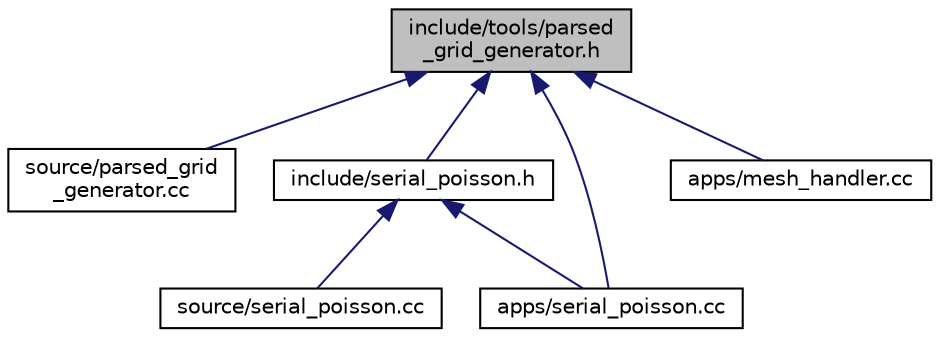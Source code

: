 digraph "include/tools/parsed_grid_generator.h"
{
 // LATEX_PDF_SIZE
  bgcolor="transparent";
  edge [fontname="Helvetica",fontsize="10",labelfontname="Helvetica",labelfontsize="10"];
  node [fontname="Helvetica",fontsize="10",shape=record];
  Node1 [label="include/tools/parsed\l_grid_generator.h",height=0.2,width=0.4,color="black", fillcolor="grey75", style="filled", fontcolor="black",tooltip=" "];
  Node1 -> Node2 [dir="back",color="midnightblue",fontsize="10",style="solid",fontname="Helvetica"];
  Node2 [label="source/parsed_grid\l_generator.cc",height=0.2,width=0.4,color="black",URL="$parsed__grid__generator_8cc.html",tooltip=" "];
  Node1 -> Node3 [dir="back",color="midnightblue",fontsize="10",style="solid",fontname="Helvetica"];
  Node3 [label="include/serial_poisson.h",height=0.2,width=0.4,color="black",URL="$serial__poisson_8h.html",tooltip=" "];
  Node3 -> Node4 [dir="back",color="midnightblue",fontsize="10",style="solid",fontname="Helvetica"];
  Node4 [label="source/serial_poisson.cc",height=0.2,width=0.4,color="black",URL="$source_2serial__poisson_8cc.html",tooltip=" "];
  Node3 -> Node5 [dir="back",color="midnightblue",fontsize="10",style="solid",fontname="Helvetica"];
  Node5 [label="apps/serial_poisson.cc",height=0.2,width=0.4,color="black",URL="$apps_2serial__poisson_8cc.html",tooltip=" "];
  Node1 -> Node6 [dir="back",color="midnightblue",fontsize="10",style="solid",fontname="Helvetica"];
  Node6 [label="apps/mesh_handler.cc",height=0.2,width=0.4,color="black",URL="$mesh__handler_8cc.html",tooltip=" "];
  Node1 -> Node5 [dir="back",color="midnightblue",fontsize="10",style="solid",fontname="Helvetica"];
}
